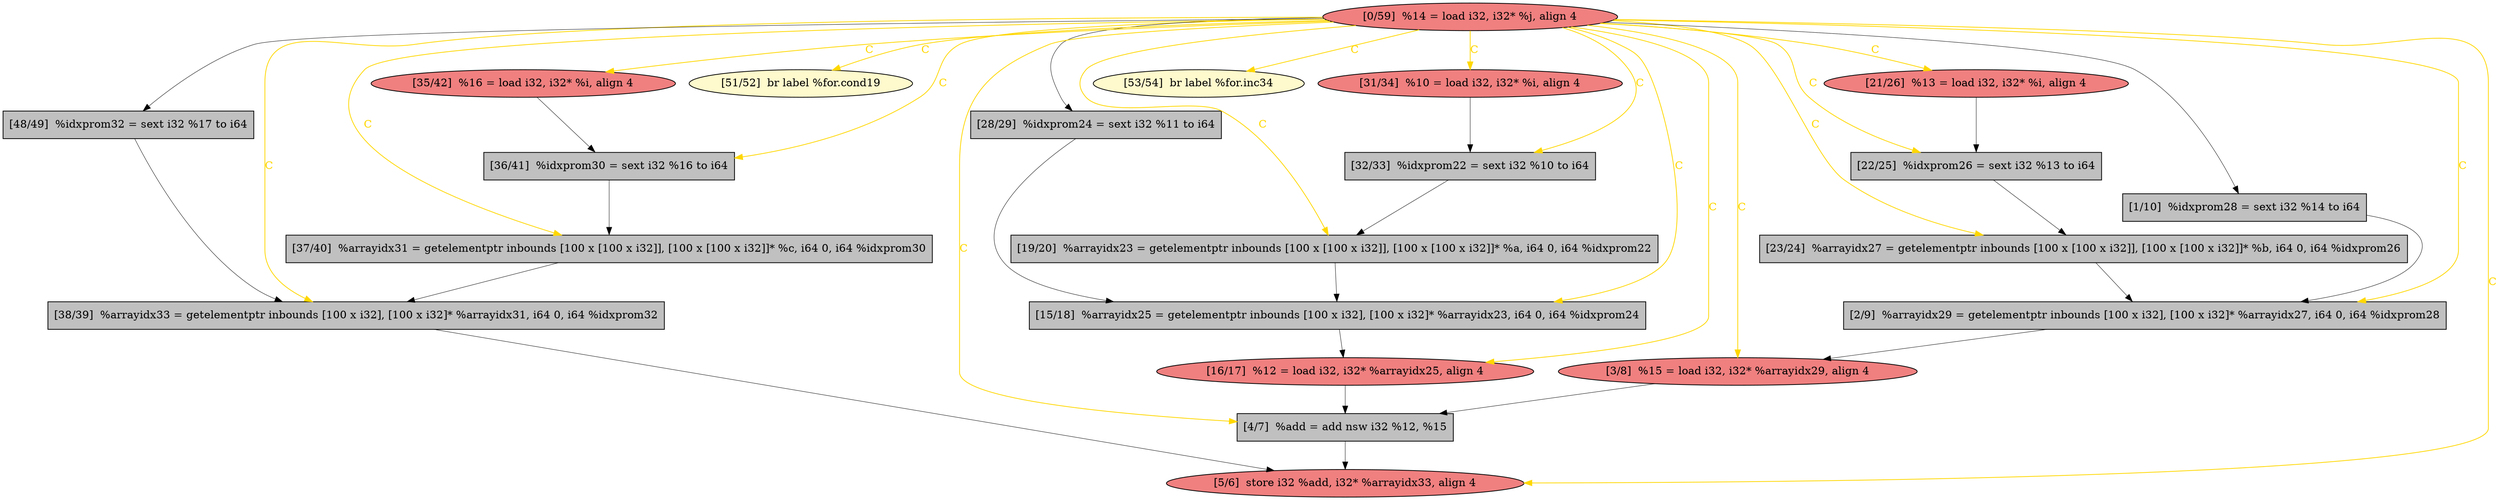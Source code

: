 
digraph G {


node989 [fillcolor=grey,label="[36/41]  %idxprom30 = sext i32 %16 to i64",shape=rectangle,style=filled ]
node987 [fillcolor=grey,label="[2/9]  %arrayidx29 = getelementptr inbounds [100 x i32], [100 x i32]* %arrayidx27, i64 0, i64 %idxprom28",shape=rectangle,style=filled ]
node986 [fillcolor=grey,label="[28/29]  %idxprom24 = sext i32 %11 to i64",shape=rectangle,style=filled ]
node985 [fillcolor=grey,label="[22/25]  %idxprom26 = sext i32 %13 to i64",shape=rectangle,style=filled ]
node984 [fillcolor=lemonchiffon,label="[51/52]  br label %for.cond19",shape=ellipse,style=filled ]
node971 [fillcolor=grey,label="[38/39]  %arrayidx33 = getelementptr inbounds [100 x i32], [100 x i32]* %arrayidx31, i64 0, i64 %idxprom32",shape=rectangle,style=filled ]
node974 [fillcolor=lightcoral,label="[16/17]  %12 = load i32, i32* %arrayidx25, align 4",shape=ellipse,style=filled ]
node973 [fillcolor=lightcoral,label="[21/26]  %13 = load i32, i32* %i, align 4",shape=ellipse,style=filled ]
node977 [fillcolor=grey,label="[48/49]  %idxprom32 = sext i32 %17 to i64",shape=rectangle,style=filled ]
node988 [fillcolor=lemonchiffon,label="[53/54]  br label %for.inc34",shape=ellipse,style=filled ]
node972 [fillcolor=grey,label="[37/40]  %arrayidx31 = getelementptr inbounds [100 x [100 x i32]], [100 x [100 x i32]]* %c, i64 0, i64 %idxprom30",shape=rectangle,style=filled ]
node970 [fillcolor=grey,label="[32/33]  %idxprom22 = sext i32 %10 to i64",shape=rectangle,style=filled ]
node969 [fillcolor=grey,label="[23/24]  %arrayidx27 = getelementptr inbounds [100 x [100 x i32]], [100 x [100 x i32]]* %b, i64 0, i64 %idxprom26",shape=rectangle,style=filled ]
node976 [fillcolor=lightcoral,label="[0/59]  %14 = load i32, i32* %j, align 4",shape=ellipse,style=filled ]
node975 [fillcolor=lightcoral,label="[3/8]  %15 = load i32, i32* %arrayidx29, align 4",shape=ellipse,style=filled ]
node981 [fillcolor=lightcoral,label="[31/34]  %10 = load i32, i32* %i, align 4",shape=ellipse,style=filled ]
node978 [fillcolor=grey,label="[19/20]  %arrayidx23 = getelementptr inbounds [100 x [100 x i32]], [100 x [100 x i32]]* %a, i64 0, i64 %idxprom22",shape=rectangle,style=filled ]
node983 [fillcolor=grey,label="[4/7]  %add = add nsw i32 %12, %15",shape=rectangle,style=filled ]
node968 [fillcolor=grey,label="[15/18]  %arrayidx25 = getelementptr inbounds [100 x i32], [100 x i32]* %arrayidx23, i64 0, i64 %idxprom24",shape=rectangle,style=filled ]
node979 [fillcolor=grey,label="[1/10]  %idxprom28 = sext i32 %14 to i64",shape=rectangle,style=filled ]
node982 [fillcolor=lightcoral,label="[5/6]  store i32 %add, i32* %arrayidx33, align 4",shape=ellipse,style=filled ]
node980 [fillcolor=lightcoral,label="[35/42]  %16 = load i32, i32* %i, align 4",shape=ellipse,style=filled ]

node972->node971 [style=solid,color=black,label="",penwidth=0.5,fontcolor=black ]
node976->node973 [style=solid,color=gold,label="C",penwidth=1.0,fontcolor=gold ]
node989->node972 [style=solid,color=black,label="",penwidth=0.5,fontcolor=black ]
node971->node982 [style=solid,color=black,label="",penwidth=0.5,fontcolor=black ]
node976->node984 [style=solid,color=gold,label="C",penwidth=1.0,fontcolor=gold ]
node986->node968 [style=solid,color=black,label="",penwidth=0.5,fontcolor=black ]
node987->node975 [style=solid,color=black,label="",penwidth=0.5,fontcolor=black ]
node976->node983 [style=solid,color=gold,label="C",penwidth=1.0,fontcolor=gold ]
node975->node983 [style=solid,color=black,label="",penwidth=0.5,fontcolor=black ]
node976->node975 [style=solid,color=gold,label="C",penwidth=1.0,fontcolor=gold ]
node983->node982 [style=solid,color=black,label="",penwidth=0.5,fontcolor=black ]
node978->node968 [style=solid,color=black,label="",penwidth=0.5,fontcolor=black ]
node976->node985 [style=solid,color=gold,label="C",penwidth=1.0,fontcolor=gold ]
node976->node989 [style=solid,color=gold,label="C",penwidth=1.0,fontcolor=gold ]
node981->node970 [style=solid,color=black,label="",penwidth=0.5,fontcolor=black ]
node985->node969 [style=solid,color=black,label="",penwidth=0.5,fontcolor=black ]
node980->node989 [style=solid,color=black,label="",penwidth=0.5,fontcolor=black ]
node968->node974 [style=solid,color=black,label="",penwidth=0.5,fontcolor=black ]
node976->node968 [style=solid,color=gold,label="C",penwidth=1.0,fontcolor=gold ]
node974->node983 [style=solid,color=black,label="",penwidth=0.5,fontcolor=black ]
node976->node979 [style=solid,color=black,label="",penwidth=0.5,fontcolor=black ]
node976->node970 [style=solid,color=gold,label="C",penwidth=1.0,fontcolor=gold ]
node973->node985 [style=solid,color=black,label="",penwidth=0.5,fontcolor=black ]
node976->node987 [style=solid,color=gold,label="C",penwidth=1.0,fontcolor=gold ]
node977->node971 [style=solid,color=black,label="",penwidth=0.5,fontcolor=black ]
node969->node987 [style=solid,color=black,label="",penwidth=0.5,fontcolor=black ]
node976->node982 [style=solid,color=gold,label="C",penwidth=1.0,fontcolor=gold ]
node976->node972 [style=solid,color=gold,label="C",penwidth=1.0,fontcolor=gold ]
node976->node986 [style=solid,color=black,label="",penwidth=0.5,fontcolor=black ]
node970->node978 [style=solid,color=black,label="",penwidth=0.5,fontcolor=black ]
node976->node988 [style=solid,color=gold,label="C",penwidth=1.0,fontcolor=gold ]
node979->node987 [style=solid,color=black,label="",penwidth=0.5,fontcolor=black ]
node976->node980 [style=solid,color=gold,label="C",penwidth=1.0,fontcolor=gold ]
node976->node977 [style=solid,color=black,label="",penwidth=0.5,fontcolor=black ]
node976->node974 [style=solid,color=gold,label="C",penwidth=1.0,fontcolor=gold ]
node976->node978 [style=solid,color=gold,label="C",penwidth=1.0,fontcolor=gold ]
node976->node981 [style=solid,color=gold,label="C",penwidth=1.0,fontcolor=gold ]
node976->node969 [style=solid,color=gold,label="C",penwidth=1.0,fontcolor=gold ]
node976->node971 [style=solid,color=gold,label="C",penwidth=1.0,fontcolor=gold ]


}
